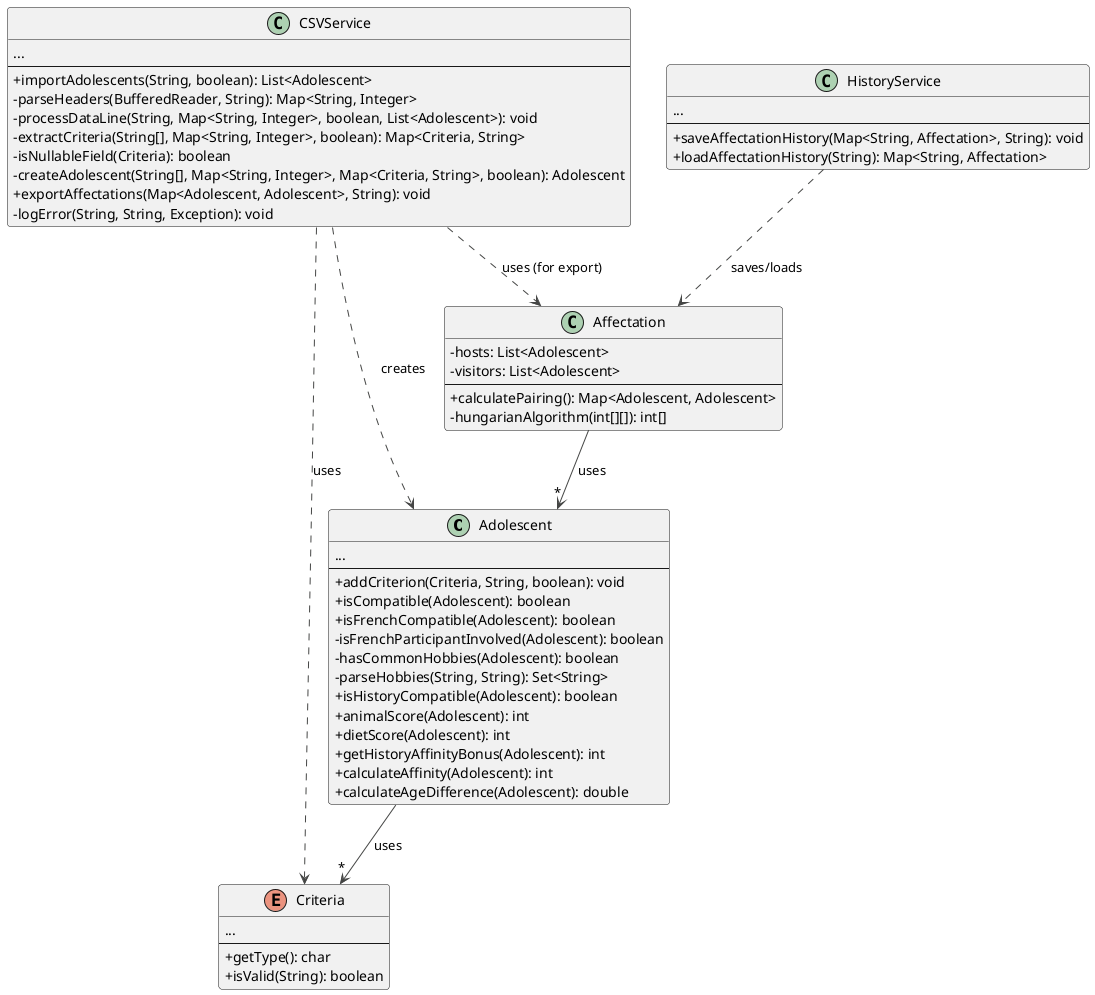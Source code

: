 @startuml SAE_UML_Version3
!theme vibrant
skinparam classAttributeIconSize 0

class Adolescent {
    ...
    ---
    + addCriterion(Criteria, String, boolean): void
    + isCompatible(Adolescent): boolean
    + isFrenchCompatible(Adolescent): boolean
    - isFrenchParticipantInvolved(Adolescent): boolean
    - hasCommonHobbies(Adolescent): boolean
    - parseHobbies(String, String): Set<String>
    + isHistoryCompatible(Adolescent): boolean
    + animalScore(Adolescent): int
    + dietScore(Adolescent): int
    + getHistoryAffinityBonus(Adolescent): int
    + calculateAffinity(Adolescent): int
    + calculateAgeDifference(Adolescent): double
}

class Affectation {
  - hosts: List<Adolescent>
  - visitors: List<Adolescent>
  ---
  + calculatePairing(): Map<Adolescent, Adolescent>
  - hungarianAlgorithm(int[][]): int[]
}

enum Criteria {
  ...
  ---
  + getType(): char
  + isValid(String): boolean
}

class CSVService {
  ...
  ---
  + importAdolescents(String, boolean): List<Adolescent>
  - parseHeaders(BufferedReader, String): Map<String, Integer>
  - processDataLine(String, Map<String, Integer>, boolean, List<Adolescent>): void
  - extractCriteria(String[], Map<String, Integer>, boolean): Map<Criteria, String>
  - isNullableField(Criteria): boolean
  - createAdolescent(String[], Map<String, Integer>, Map<Criteria, String>, boolean): Adolescent
  + exportAffectations(Map<Adolescent, Adolescent>, String): void
  - logError(String, String, Exception): void
}

class HistoryService {
  ...
  ---
  + saveAffectationHistory(Map<String, Affectation>, String): void
  + loadAffectationHistory(String): Map<String, Affectation>
}

Affectation --> "*" Adolescent : uses
Adolescent --> "*" Criteria : uses
CSVService ..> Adolescent : creates
CSVService ..> Criteria : uses
CSVService ..> Affectation : uses (for export)
HistoryService ..> Affectation : saves/loads

@enduml